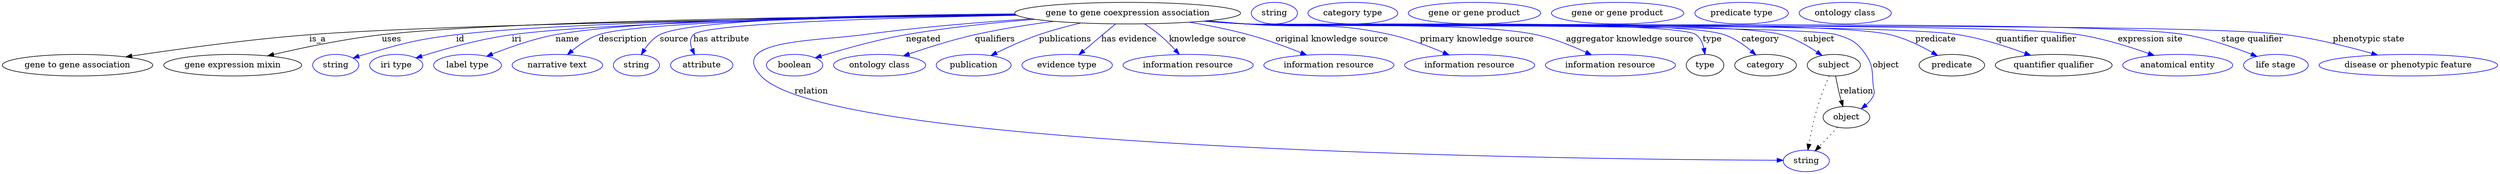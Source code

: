 digraph {
	graph [bb="0,0,4161.3,283"];
	node [label="\N"];
	"gene to gene coexpression association"	[height=0.5,
		label="gene to gene coexpression association",
		pos="1874.4,265",
		width=5.2356];
	"gene to gene association"	[height=0.5,
		pos="125.44,178",
		width=3.4844];
	"gene to gene coexpression association" -> "gene to gene association"	[label=is_a,
		lp="524.44,221.5",
		pos="e,205.56,191.86 1689.2,261.62 1371.1,257.14 733.7,246.31 510.44,229 409.15,221.14 293.66,205.21 215.82,193.43"];
	"gene expression mixin"	[height=0.5,
		pos="383.44,178",
		width=3.1955];
	"gene to gene coexpression association" -> "gene expression mixin"	[label=uses,
		lp="647.94,221.5",
		pos="e,441.62,193.66 1687.3,262.65 1391.8,259.85 830.05,251.65 631.44,229 570,221.99 501.12,207.57 451.57,196.01"];
	id	[color=blue,
		height=0.5,
		label=string,
		pos="554.44,178",
		width=1.0652];
	"gene to gene coexpression association" -> id	[color=blue,
		label=id,
		lp="762.44,221.5",
		pos="e,583.44,189.94 1688.1,262.26 1417.8,259.04 930.16,250.4 755.44,229 686.39,220.54 669.36,214.98 602.44,196 599.33,195.12 596.14,\
194.14 592.94,193.12",
		style=solid];
	iri	[color=blue,
		height=0.5,
		label="iri type",
		pos="655.44,178",
		width=1.2277];
	"gene to gene coexpression association" -> iri	[color=blue,
		label=iri,
		lp="856.44,221.5",
		pos="e,688.43,190.15 1688.4,262.05 1437.8,258.67 1005.2,249.94 848.44,229 795.84,221.97 737.03,205.43 698.31,193.29",
		style=solid];
	name	[color=blue,
		height=0.5,
		label="label type",
		pos="774.44,178",
		width=1.5707];
	"gene to gene coexpression association" -> name	[color=blue,
		label=name,
		lp="941.44,221.5",
		pos="e,806.41,192.9 1686.3,263.56 1451.3,261.88 1062.9,255.07 921.44,229 884.76,222.24 844.79,208.18 815.8,196.69",
		style=solid];
	description	[color=blue,
		height=0.5,
		label="narrative text",
		pos="924.44,178",
		width=2.0943];
	"gene to gene coexpression association" -> description	[color=blue,
		label=description,
		lp="1033.9,221.5",
		pos="e,941.22,195.58 1688,262.33 1448.8,259.3 1057,251.02 993.44,229 977.04,223.32 961.18,212.35 948.81,202.13",
		style=solid];
	source	[color=blue,
		height=0.5,
		label=string,
		pos="1056.4,178",
		width=1.0652];
	"gene to gene coexpression association" -> source	[color=blue,
		label=source,
		lp="1118.4,221.5",
		pos="e,1064.2,195.64 1686.3,263.86 1472.2,262.4 1145.4,255.73 1094.4,229 1084,223.55 1075.7,213.85 1069.5,204.43",
		style=solid];
	"has attribute"	[color=blue,
		height=0.5,
		label=attribute,
		pos="1164.4,178",
		width=1.4443];
	"gene to gene coexpression association" -> "has attribute"	[color=blue,
		label="has attribute",
		lp="1197.4,221.5",
		pos="e,1152.5,195.81 1689.5,261.34 1481.2,257.42 1168.9,248.33 1150.4,229 1144.3,222.55 1145,213.63 1148.1,205.11",
		style=solid];
	relation	[color=blue,
		height=0.5,
		label=string,
		pos="3007.4,18",
		width=1.0652];
	"gene to gene coexpression association" -> relation	[color=blue,
		label=relation,
		lp="1347.4,134.5",
		pos="e,2969.1,19.065 1713.8,255.53 1630.3,250.03 1526.6,241.52 1434.4,229 1353.2,217.97 1207.9,220.24 1263.4,160 1381.6,31.928 2688.8,\
20.165 2958.8,19.103",
		style=solid];
	negated	[color=blue,
		height=0.5,
		label=boolean,
		pos="1319.4,178",
		width=1.2999];
	"gene to gene coexpression association" -> negated	[color=blue,
		label=negated,
		lp="1533.4,221.5",
		pos="e,1353.8,190.34 1719.4,254.69 1652.9,249.31 1574.5,241.14 1504.4,229 1455.6,220.54 1400.9,204.99 1363.8,193.47",
		style=solid];
	qualifiers	[color=blue,
		height=0.5,
		label="ontology class",
		pos="1460.4,178",
		width=2.1304];
	"gene to gene coexpression association" -> qualifiers	[color=blue,
		label=qualifiers,
		lp="1652.9,221.5",
		pos="e,1500.1,193.53 1751.1,251.32 1709.1,245.88 1662,238.53 1619.4,229 1582.1,220.63 1540.9,207.57 1509.8,196.9",
		style=solid];
	publications	[color=blue,
		height=0.5,
		label=publication,
		pos="1617.4,178",
		width=1.7332];
	"gene to gene coexpression association" -> publications	[color=blue,
		label=publications,
		lp="1770.4,221.5",
		pos="e,1646.4,194.2 1796.4,248.59 1773.6,243.27 1748.8,236.68 1726.4,229 1702.2,220.66 1676.1,208.78 1655.5,198.69",
		style=solid];
	"has evidence"	[color=blue,
		height=0.5,
		label="evidence type",
		pos="1773.4,178",
		width=2.0943];
	"gene to gene coexpression association" -> "has evidence"	[color=blue,
		label="has evidence",
		lp="1876.9,221.5",
		pos="e,1793.2,195.6 1854,246.8 1838.7,233.96 1817.7,216.27 1801,202.19",
		style=solid];
	"knowledge source"	[color=blue,
		height=0.5,
		label="information resource",
		pos="1975.4,178",
		width=3.015];
	"gene to gene coexpression association" -> "knowledge source"	[color=blue,
		label="knowledge source",
		lp="2007.9,221.5",
		pos="e,1960.7,196.14 1902.5,247.13 1910.8,241.7 1919.7,235.42 1927.4,229 1936.6,221.33 1945.9,212.07 1953.9,203.61",
		style=solid];
	"original knowledge source"	[color=blue,
		height=0.5,
		label="information resource",
		pos="2210.4,178",
		width=3.015];
	"gene to gene coexpression association" -> "original knowledge source"	[color=blue,
		label="original knowledge source",
		lp="2215.4,221.5",
		pos="e,2173.2,195.02 1977.8,249.89 2009.7,244.52 2044.7,237.58 2076.4,229 2106.1,220.97 2138.4,209.03 2163.8,198.83",
		style=solid];
	"primary knowledge source"	[color=blue,
		height=0.5,
		label="information resource",
		pos="2445.4,178",
		width=3.015];
	"gene to gene coexpression association" -> "primary knowledge source"	[color=blue,
		label="primary knowledge source",
		lp="2457.4,221.5",
		pos="e,2411,195.19 2008.4,252.3 2029.8,250.49 2051.7,248.66 2072.4,247 2179.5,238.41 2208.6,252.26 2313.4,229 2343.8,222.27 2376.4,209.94 \
2401.7,199.21",
		style=solid];
	"aggregator knowledge source"	[color=blue,
		height=0.5,
		label="information resource",
		pos="2680.4,178",
		width=3.015];
	"gene to gene coexpression association" -> "aggregator knowledge source"	[color=blue,
		label="aggregator knowledge source",
		lp="2712.9,221.5",
		pos="e,2648.8,195.33 2004.3,251.94 2027,250.1 2050.4,248.36 2072.4,247 2179.9,240.39 2451.2,251.46 2556.4,229 2585.2,222.87 2615.8,210.58 \
2639.4,199.72",
		style=solid];
	type	[height=0.5,
		pos="2838.4,178",
		width=0.86659];
	"gene to gene coexpression association" -> type	[color=blue,
		label=type,
		lp="2850.4,221.5",
		pos="e,2838.2,196.24 2003,251.8 2026.1,249.94 2050,248.23 2072.4,247 2114.1,244.71 2790.3,254.31 2823.4,229 2830.6,223.55 2834.4,214.81 \
2836.5,206.16",
		style=solid];
	category	[height=0.5,
		pos="2939.4,178",
		width=1.4263];
	"gene to gene coexpression association" -> category	[color=blue,
		label=category,
		lp="2930.9,221.5",
		pos="e,2923.2,195.19 2002.7,251.8 2025.9,249.93 2049.9,248.22 2072.4,247 2161,242.2 2786.4,257.3 2870.4,229 2887.1,223.38 2903.2,212.19 \
2915.6,201.82",
		style=solid];
	subject	[height=0.5,
		pos="3053.4,178",
		width=1.2277];
	"gene to gene coexpression association" -> subject	[color=blue,
		label=subject,
		lp="3028.4,221.5",
		pos="e,3033.7,194.26 2002.4,251.78 2025.7,249.9 2049.8,248.2 2072.4,247 2171.7,241.75 2870.7,255.58 2966.4,229 2987.5,223.14 3008.9,210.98 \
3025.2,200.12",
		style=solid];
	object	[height=0.5,
		pos="3074.4,91",
		width=1.0832];
	"gene to gene coexpression association" -> object	[color=blue,
		label=object,
		lp="3140.4,178",
		pos="e,3099.4,105.25 2002.2,251.76 2025.5,249.89 2049.7,248.18 2072.4,247 2127.2,244.16 3006.3,245.73 3058.4,229 3083.1,221.1 3091.8,\
217.33 3106.4,196 3120.4,175.66 3116.5,166.51 3119.4,142 3120.2,135.38 3122.4,132.99 3119.4,127 3116.6,121.17 3112.2,116.02 3107.3,\
111.6",
		style=solid];
	predicate	[height=0.5,
		pos="3250.4,178",
		width=1.5165];
	"gene to gene coexpression association" -> predicate	[color=blue,
		label=predicate,
		lp="3223.4,221.5",
		pos="e,3226.6,194.3 2002.2,251.73 2025.5,249.86 2049.7,248.17 2072.4,247 2191.7,240.89 3031.2,256.74 3147.4,229 3172.3,223.06 3198.2,\
210.47 3217.8,199.41",
		style=solid];
	"quantifier qualifier"	[height=0.5,
		pos="3420.4,178",
		width=2.7081];
	"gene to gene coexpression association" -> "quantifier qualifier"	[color=blue,
		label="quantifier qualifier",
		lp="3391.4,221.5",
		pos="e,3382,194.55 2001.9,251.72 2025.3,249.85 2049.6,248.15 2072.4,247 2204.4,240.34 3131,250.04 3261.4,229 3299.6,222.85 3341.2,209.51 \
3372.3,198.15",
		style=solid];
	"expression site"	[color=blue,
		height=0.5,
		label="anatomical entity",
		pos="3627.4,178",
		width=2.5456];
	"gene to gene coexpression association" -> "expression site"	[color=blue,
		label="expression site",
		lp="3581.9,221.5",
		pos="e,3588.2,194.33 2001.6,251.7 2025.2,249.82 2049.5,248.13 2072.4,247 2226.7,239.39 3309.8,252.63 3462.4,229 3502.4,222.82 3546.1,\
209.25 3578.5,197.8",
		style=solid];
	"stage qualifier"	[color=blue,
		height=0.5,
		label="life stage",
		pos="3791.4,178",
		width=1.4985];
	"gene to gene coexpression association" -> "stage qualifier"	[color=blue,
		label="stage qualifier",
		lp="3751.9,221.5",
		pos="e,3759.8,192.68 2001.6,251.68 2025.2,249.8 2049.5,248.11 2072.4,247 2246.5,238.54 3468.6,257.72 3640.4,229 3678.6,222.62 3720.2,\
208.24 3750.1,196.53",
		style=solid];
	"phenotypic state"	[color=blue,
		height=0.5,
		label="disease or phenotypic feature",
		pos="4012.4,178",
		width=4.1344];
	"gene to gene coexpression association" -> "phenotypic state"	[color=blue,
		label="phenotypic state",
		lp="3946.4,221.5",
		pos="e,3961.2,194.95 2001.4,251.68 2025,249.79 2049.4,248.11 2072.4,247 2265,237.75 3616.2,253 3807.4,229 3856.6,222.83 3911.1,209.21 \
3951.5,197.74",
		style=solid];
	association_type	[color=blue,
		height=0.5,
		label=string,
		pos="2119.4,265",
		width=1.0652];
	association_category	[color=blue,
		height=0.5,
		label="category type",
		pos="2250.4,265",
		width=2.0762];
	subject -> relation	[pos="e,3010.2,36.136 3045.9,160.24 3039.9,146.64 3031.8,126.88 3026.4,109 3020.2,88.265 3015.2,64.241 3011.9,46.231",
		style=dotted];
	subject -> object	[label=relation,
		lp="3091.4,134.5",
		pos="e,3068.7,108.98 3056.4,159.77 3058.2,150.09 3060.7,137.8 3063.4,127 3064.1,124.32 3064.9,121.53 3065.7,118.76"];
	"gene to gene association_subject"	[color=blue,
		height=0.5,
		label="gene or gene product",
		pos="2453.4,265",
		width=3.0692];
	object -> relation	[pos="e,3022.3,34.713 3059.6,74.243 3050.6,64.775 3039.1,52.56 3029.2,42.024",
		style=dotted];
	"gene to gene association_object"	[color=blue,
		height=0.5,
		label="gene or gene product",
		pos="2692.4,265",
		width=3.0692];
	"gene to gene coexpression association_predicate"	[color=blue,
		height=0.5,
		label="predicate type",
		pos="2898.4,265",
		width=2.1665];
	"gene expression mixin_quantifier qualifier"	[color=blue,
		height=0.5,
		label="ontology class",
		pos="3071.4,265",
		width=2.1304];
}
